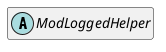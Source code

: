 @startuml
set namespaceSeparator \\
hide members
hide << alias >> circle

abstract class ModLoggedHelper
@enduml
